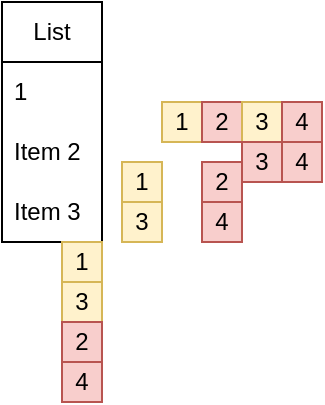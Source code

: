 <mxfile version="23.1.1" type="github">
  <diagram name="Page-1" id="aQnLJymDUlJQK2Qwo-L_">
    <mxGraphModel dx="333" dy="172" grid="1" gridSize="10" guides="1" tooltips="1" connect="1" arrows="1" fold="1" page="1" pageScale="1" pageWidth="827" pageHeight="1169" math="0" shadow="0">
      <root>
        <mxCell id="0" />
        <mxCell id="1" parent="0" />
        <mxCell id="HOw2NwX3lFzAtrWgj5OP-46" value="1" style="rounded=0;whiteSpace=wrap;html=1;fillColor=#fff2cc;strokeColor=#d6b656;" vertex="1" parent="1">
          <mxGeometry x="160" y="100" width="20" height="20" as="geometry" />
        </mxCell>
        <mxCell id="HOw2NwX3lFzAtrWgj5OP-47" value="2" style="rounded=0;whiteSpace=wrap;html=1;fillColor=#f8cecc;strokeColor=#b85450;" vertex="1" parent="1">
          <mxGeometry x="180" y="100" width="20" height="20" as="geometry" />
        </mxCell>
        <mxCell id="HOw2NwX3lFzAtrWgj5OP-49" value="3" style="rounded=0;whiteSpace=wrap;html=1;fillColor=#fff2cc;strokeColor=#d6b656;" vertex="1" parent="1">
          <mxGeometry x="200" y="100" width="20" height="20" as="geometry" />
        </mxCell>
        <mxCell id="HOw2NwX3lFzAtrWgj5OP-51" value="4" style="rounded=0;whiteSpace=wrap;html=1;fillColor=#f8cecc;strokeColor=#b85450;" vertex="1" parent="1">
          <mxGeometry x="220" y="100" width="20" height="20" as="geometry" />
        </mxCell>
        <mxCell id="HOw2NwX3lFzAtrWgj5OP-68" value="3" style="rounded=0;whiteSpace=wrap;html=1;fillColor=#f8cecc;strokeColor=#b85450;" vertex="1" parent="1">
          <mxGeometry x="200" y="120" width="20" height="20" as="geometry" />
        </mxCell>
        <mxCell id="HOw2NwX3lFzAtrWgj5OP-69" value="4" style="rounded=0;whiteSpace=wrap;html=1;fillColor=#f8cecc;strokeColor=#b85450;" vertex="1" parent="1">
          <mxGeometry x="220" y="120" width="20" height="20" as="geometry" />
        </mxCell>
        <mxCell id="HOw2NwX3lFzAtrWgj5OP-71" value="List" style="swimlane;fontStyle=0;childLayout=stackLayout;horizontal=1;startSize=30;horizontalStack=0;resizeParent=1;resizeParentMax=0;resizeLast=0;collapsible=1;marginBottom=0;whiteSpace=wrap;html=1;" vertex="1" parent="1">
          <mxGeometry x="80" y="50" width="50" height="120" as="geometry" />
        </mxCell>
        <mxCell id="HOw2NwX3lFzAtrWgj5OP-72" value="1" style="text;strokeColor=none;fillColor=none;align=left;verticalAlign=middle;spacingLeft=4;spacingRight=4;overflow=hidden;points=[[0,0.5],[1,0.5]];portConstraint=eastwest;rotatable=0;whiteSpace=wrap;html=1;" vertex="1" parent="HOw2NwX3lFzAtrWgj5OP-71">
          <mxGeometry y="30" width="50" height="30" as="geometry" />
        </mxCell>
        <mxCell id="HOw2NwX3lFzAtrWgj5OP-73" value="Item 2" style="text;strokeColor=none;fillColor=none;align=left;verticalAlign=middle;spacingLeft=4;spacingRight=4;overflow=hidden;points=[[0,0.5],[1,0.5]];portConstraint=eastwest;rotatable=0;whiteSpace=wrap;html=1;" vertex="1" parent="HOw2NwX3lFzAtrWgj5OP-71">
          <mxGeometry y="60" width="50" height="30" as="geometry" />
        </mxCell>
        <mxCell id="HOw2NwX3lFzAtrWgj5OP-74" value="Item 3" style="text;strokeColor=none;fillColor=none;align=left;verticalAlign=middle;spacingLeft=4;spacingRight=4;overflow=hidden;points=[[0,0.5],[1,0.5]];portConstraint=eastwest;rotatable=0;whiteSpace=wrap;html=1;" vertex="1" parent="HOw2NwX3lFzAtrWgj5OP-71">
          <mxGeometry y="90" width="50" height="30" as="geometry" />
        </mxCell>
        <mxCell id="HOw2NwX3lFzAtrWgj5OP-79" value="1" style="rounded=0;whiteSpace=wrap;html=1;fillColor=#fff2cc;strokeColor=#d6b656;" vertex="1" parent="1">
          <mxGeometry x="140" y="130" width="20" height="20" as="geometry" />
        </mxCell>
        <mxCell id="HOw2NwX3lFzAtrWgj5OP-80" value="3" style="rounded=0;whiteSpace=wrap;html=1;fillColor=#fff2cc;strokeColor=#d6b656;" vertex="1" parent="1">
          <mxGeometry x="140" y="150" width="20" height="20" as="geometry" />
        </mxCell>
        <mxCell id="HOw2NwX3lFzAtrWgj5OP-82" value="1" style="rounded=0;whiteSpace=wrap;html=1;fillColor=#fff2cc;strokeColor=#d6b656;" vertex="1" parent="1">
          <mxGeometry x="110" y="170" width="20" height="20" as="geometry" />
        </mxCell>
        <mxCell id="HOw2NwX3lFzAtrWgj5OP-83" value="3" style="rounded=0;whiteSpace=wrap;html=1;fillColor=#fff2cc;strokeColor=#d6b656;" vertex="1" parent="1">
          <mxGeometry x="110" y="190" width="20" height="20" as="geometry" />
        </mxCell>
        <mxCell id="HOw2NwX3lFzAtrWgj5OP-84" value="2" style="rounded=0;whiteSpace=wrap;html=1;fillColor=#f8cecc;strokeColor=#b85450;" vertex="1" parent="1">
          <mxGeometry x="180" y="130" width="20" height="20" as="geometry" />
        </mxCell>
        <mxCell id="HOw2NwX3lFzAtrWgj5OP-85" value="4" style="rounded=0;whiteSpace=wrap;html=1;fillColor=#f8cecc;strokeColor=#b85450;" vertex="1" parent="1">
          <mxGeometry x="180" y="150" width="20" height="20" as="geometry" />
        </mxCell>
        <mxCell id="HOw2NwX3lFzAtrWgj5OP-86" value="2" style="rounded=0;whiteSpace=wrap;html=1;fillColor=#f8cecc;strokeColor=#b85450;" vertex="1" parent="1">
          <mxGeometry x="110" y="210" width="20" height="20" as="geometry" />
        </mxCell>
        <mxCell id="HOw2NwX3lFzAtrWgj5OP-87" value="4" style="rounded=0;whiteSpace=wrap;html=1;fillColor=#f8cecc;strokeColor=#b85450;" vertex="1" parent="1">
          <mxGeometry x="110" y="230" width="20" height="20" as="geometry" />
        </mxCell>
      </root>
    </mxGraphModel>
  </diagram>
</mxfile>
